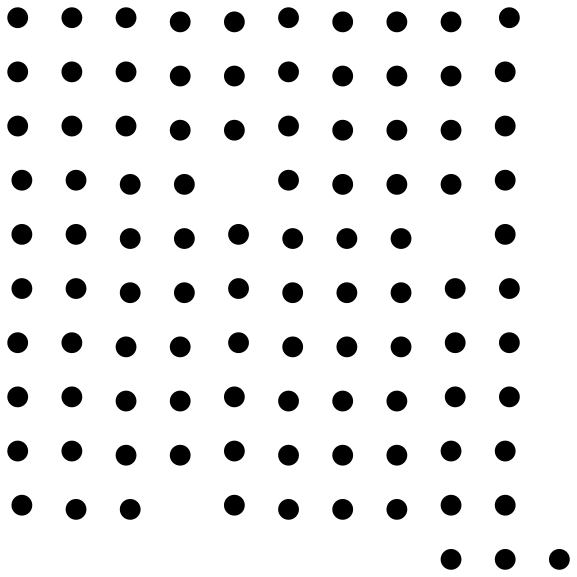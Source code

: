 digraph G {
layout=neato
node [ shape=point, fixedsize=true, width=.125 ]
 edge [ penwidth=2 ]S0 [pos="3.360751,1.577532"];
S1 [pos="3.132397,3.193760"];
S2 [pos="3.646589,0.790205"];
S3 [pos="1.340891,3.072918"];
S4 [pos="1.111099,2.215880"];
S5 [pos="1.909588,2.515484"];
S6 [pos="1.459138,2.053604"];
S7 [pos="3.808919,3.664780"];
S8 [pos="2.542847,2.869188"];
S9 [pos="0.566410,2.427876"];
S10 [pos="0.065202,0.971547"];
S11 [pos="0.548926,3.216707"];
S12 [pos="0.626716,1.603778"];
S13 [pos="0.519162,0.435235"];
S14 [pos="3.995698,0.873028"];
S15 [pos="2.051730,3.356449"];
S16 [pos="2.450559,1.184126"];
S17 [pos="2.550209,2.097149"];
S18 [pos="1.974332,3.891100"];
S19 [pos="1.170067,3.085431"];
S20 [pos="2.106980,3.079655"];
S21 [pos="1.600914,3.566118"];
S22 [pos="1.133259,1.409833"];
S23 [pos="3.230898,3.676106"];
S24 [pos="0.279021,3.797308"];
S25 [pos="2.103981,0.344223"];
S26 [pos="0.768855,2.652908"];
S27 [pos="3.560930,1.395572"];
S28 [pos="0.256685,0.080092"];
S29 [pos="1.830807,0.252383"];
S30 [pos="0.953120,3.882537"];
S31 [pos="3.608832,3.403679"];
S32 [pos="1.066663,2.159041"];
S33 [pos="1.500828,3.040995"];
S34 [pos="2.050141,2.670895"];
S35 [pos="2.126426,0.157121"];
S36 [pos="1.750550,3.727340"];
S37 [pos="3.723239,2.883809"];
S38 [pos="1.137174,2.954137"];
S39 [pos="2.559915,1.416195"];
S40 [pos="2.751446,0.663897"];
S41 [pos="1.760418,3.520301"];
S42 [pos="3.316804,1.321349"];
S43 [pos="0.915873,3.573490"];
S44 [pos="1.401441,2.746680"];
S45 [pos="3.825873,2.354561"];
S46 [pos="2.629216,3.434705"];
S47 [pos="1.758240,3.695879"];
S48 [pos="1.593747,3.259068"];
S49 [pos="2.736874,3.643888"];
S50 [pos="1.929963,0.863300"];
S51 [pos="3.801009,3.680513"];
S52 [pos="0.590640,3.524249"];
S53 [pos="2.564322,1.727814"];
S54 [pos="2.478386,1.124238"];
S55 [pos="3.144008,1.229831"];
S56 [pos="1.788134,0.904427"];
S57 [pos="0.750132,1.104939"];
S58 [pos="2.225775,1.666005"];
S59 [pos="0.678428,3.627216"];
S60 [pos="0.412685,0.504301"];
S61 [pos="1.981776,3.041901"];
S62 [pos="3.939007,3.740016"];
S63 [pos="2.737780,1.532753"];
S64 [pos="2.999084,1.474654"];
S65 [pos="1.176641,0.929046"];
S66 [pos="2.337954,0.977651"];
S67 [pos="0.609559,2.928594"];
S68 [pos="0.501900,3.173882"];
S69 [pos="0.656408,2.980286"];
S70 [pos="0.298119,3.800416"];
S71 [pos="0.210117,2.086254"];
S72 [pos="0.704843,0.960249"];
S73 [pos="3.191192,2.930618"];
S74 [pos="2.626255,3.869621"];
S75 [pos="2.557833,3.038939"];
S76 [pos="0.373922,0.539610"];
S77 [pos="2.080840,0.312929"];
S78 [pos="0.279626,0.818620"];
S79 [pos="1.845682,3.278709"];
S80 [pos="2.293275,3.022323"];
S81 [pos="0.207755,0.631229"];
S82 [pos="3.999974,0.817314"];
S83 [pos="3.559823,0.501874"];
S84 [pos="3.991196,0.216230"];
S85 [pos="3.482159,0.289315"];
S86 [pos="0.016646,3.692277"];
S87 [pos="2.375569,0.721489"];
S88 [pos="0.652526,1.566761"];
S89 [pos="3.652107,3.278781"];
S90 [pos="1.436381,2.209940"];
S91 [pos="2.317720,1.810303"];
S92 [pos="2.749550,0.398560"];
S93 [pos="2.123232,3.029175"];
S94 [pos="1.217181,3.968914"];
S95 [pos="2.307884,3.510455"];
S96 [pos="2.991237,2.515640"];
S97 [pos="0.141684,2.991211"];
S98 [pos="3.332954,3.701506"];
S99 [pos="3.493085,3.324150"];
}
